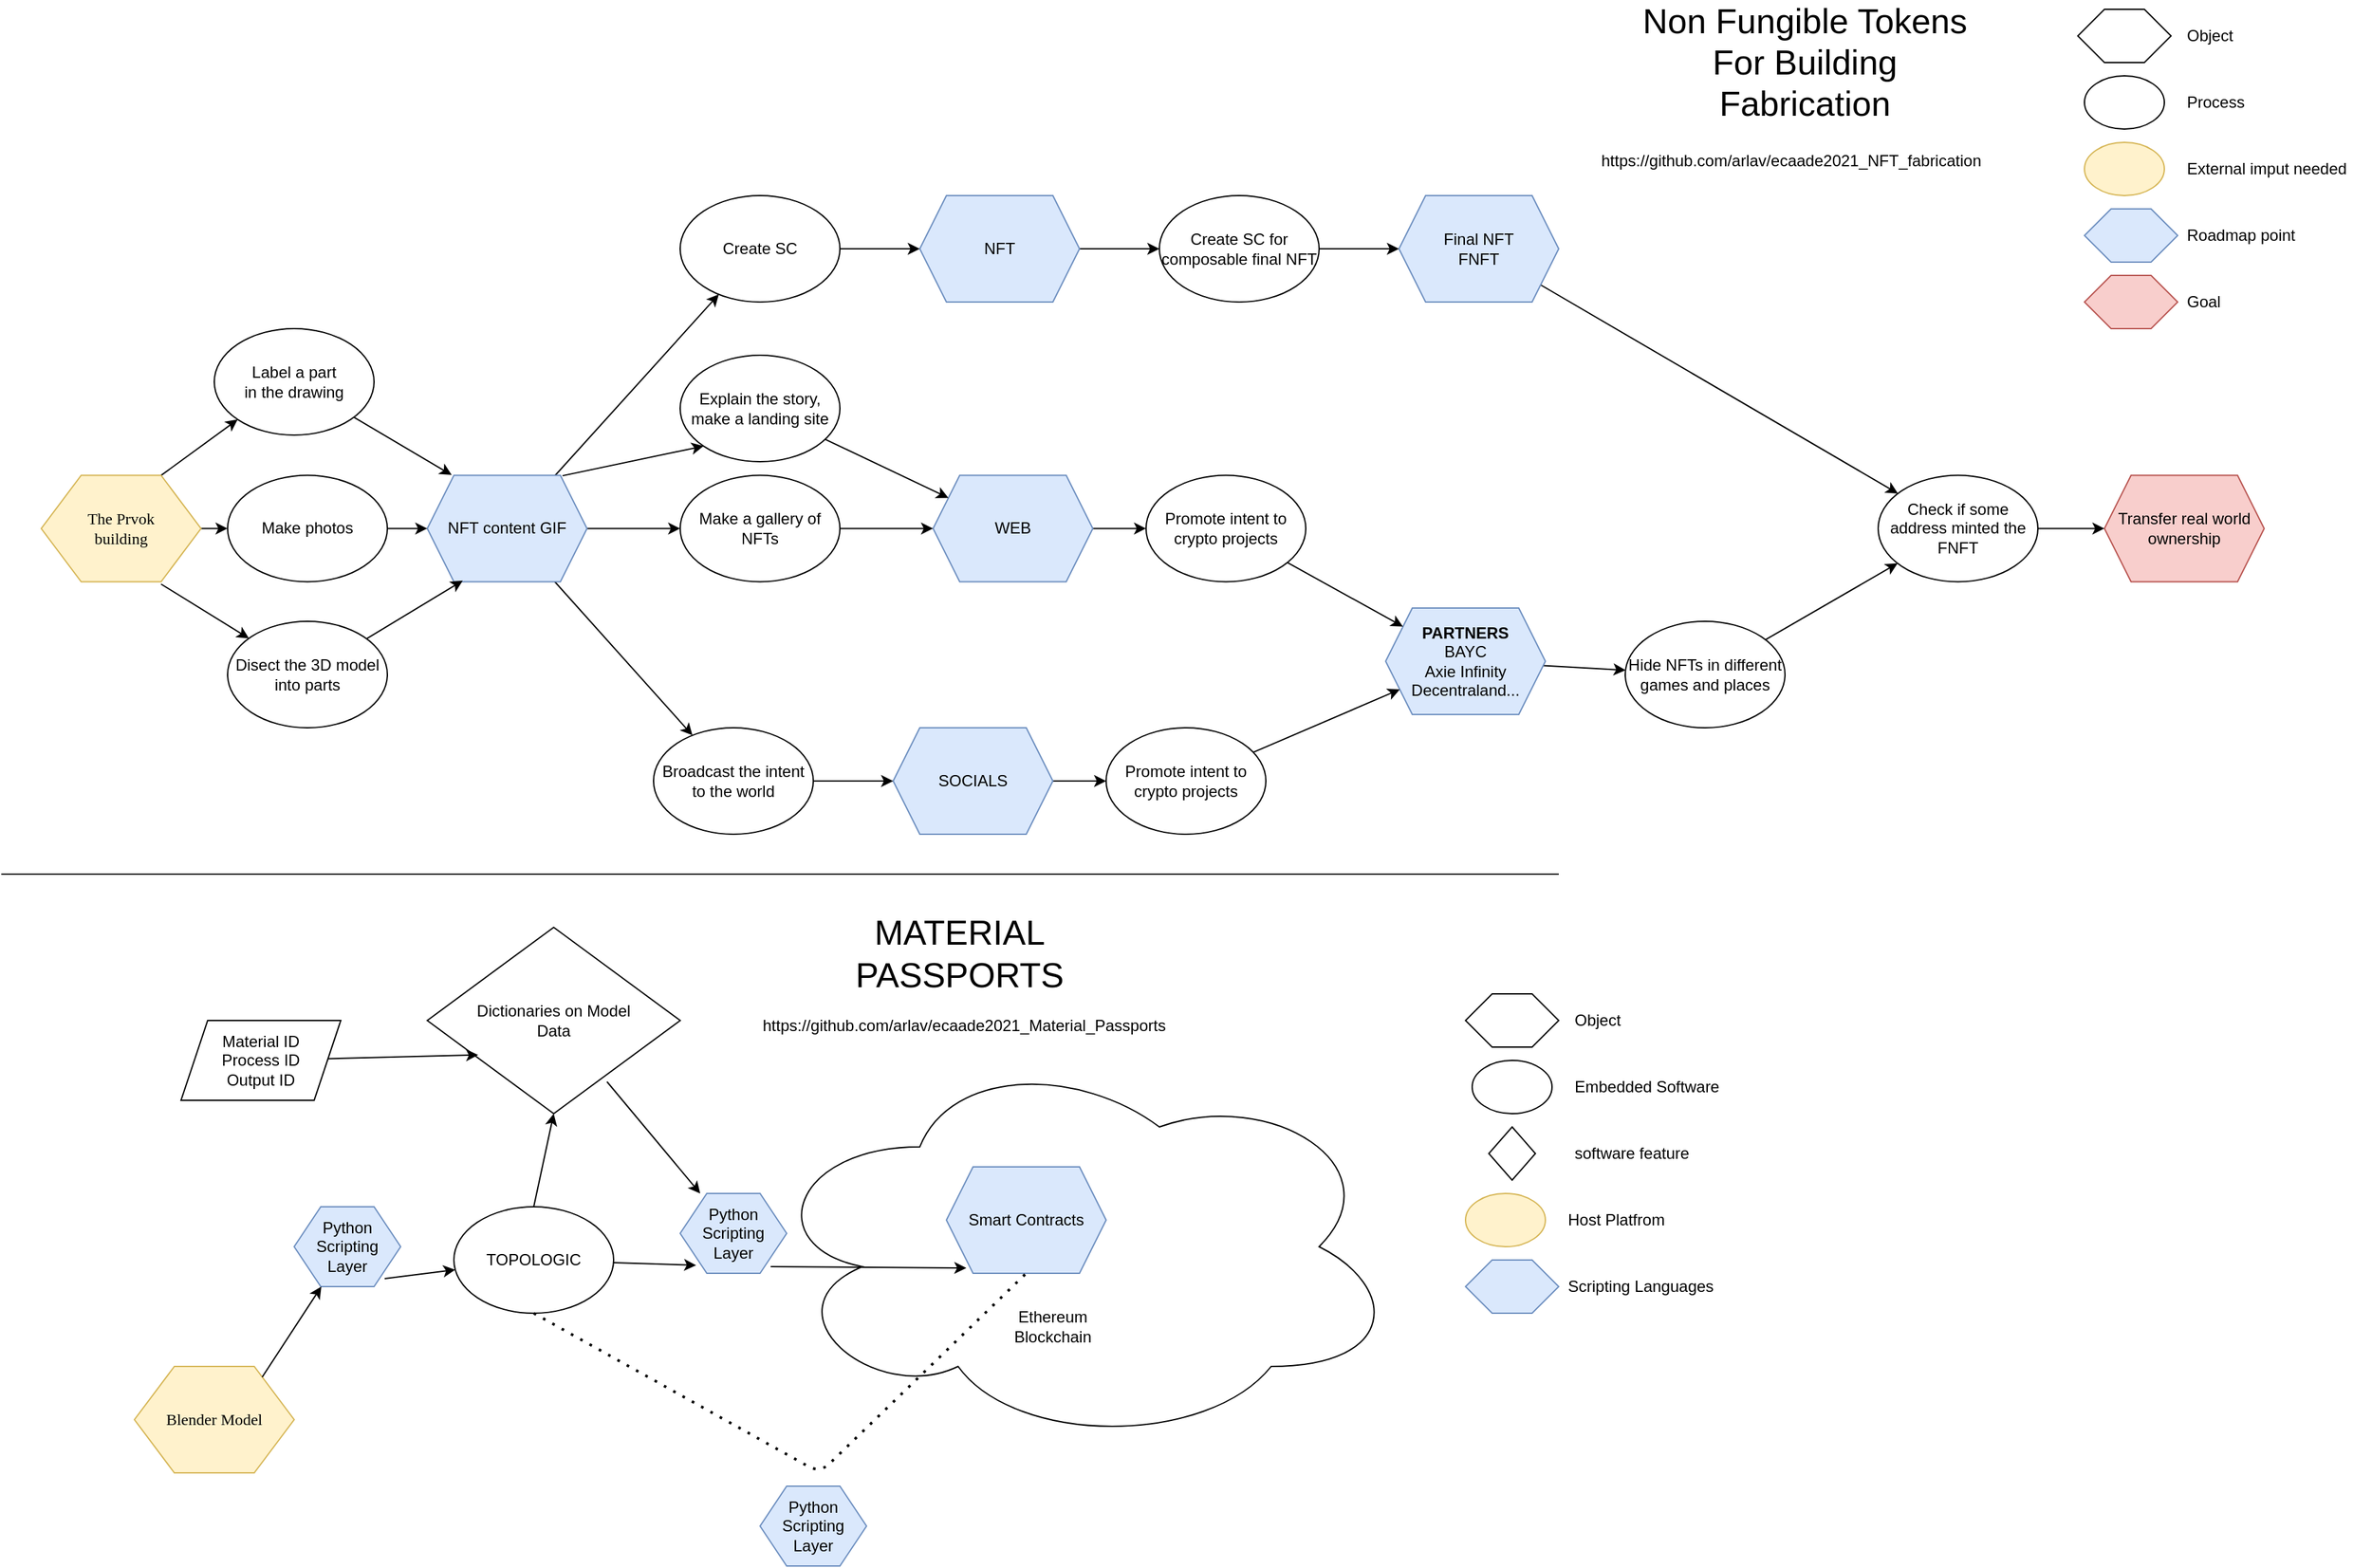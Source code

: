 <mxfile version="15.1.4" type="device"><diagram name="Page-1" id="8ce9d11a-91a2-4d17-14d8-a56ed91bf033"><mxGraphModel dx="1044" dy="1142" grid="1" gridSize="10" guides="1" tooltips="1" connect="1" arrows="1" fold="1" page="1" pageScale="1" pageWidth="1100" pageHeight="850" background="none" math="0" shadow="0"><root><mxCell id="0"/><mxCell id="1" parent="0"/><mxCell id="B72_NBoUMo4pylPMXO7V-5" value="" style="ellipse;shape=cloud;whiteSpace=wrap;html=1;" parent="1" vertex="1"><mxGeometry x="1810" y="950" width="480" height="300" as="geometry"/></mxCell><mxCell id="F9COGV8kwRJvkQSblyF7-29" style="rounded=1;orthogonalLoop=1;jettySize=auto;html=1;entryX=0;entryY=1;entryDx=0;entryDy=0;exitX=0.75;exitY=0.001;exitDx=0;exitDy=0;exitPerimeter=0;" parent="1" source="F9COGV8kwRJvkQSblyF7-3" target="F9COGV8kwRJvkQSblyF7-28" edge="1"><mxGeometry relative="1" as="geometry"/></mxCell><mxCell id="F9COGV8kwRJvkQSblyF7-32" style="edgeStyle=none;rounded=1;orthogonalLoop=1;jettySize=auto;html=1;" parent="1" source="F9COGV8kwRJvkQSblyF7-3" target="F9COGV8kwRJvkQSblyF7-31" edge="1"><mxGeometry relative="1" as="geometry"/></mxCell><mxCell id="F9COGV8kwRJvkQSblyF7-35" style="edgeStyle=none;rounded=1;orthogonalLoop=1;jettySize=auto;html=1;exitX=0.75;exitY=1.022;exitDx=0;exitDy=0;exitPerimeter=0;" parent="1" source="F9COGV8kwRJvkQSblyF7-3" target="F9COGV8kwRJvkQSblyF7-34" edge="1"><mxGeometry relative="1" as="geometry"/></mxCell><mxCell id="F9COGV8kwRJvkQSblyF7-3" value="The Prvok &lt;br&gt;building" style="shape=hexagon;perimeter=hexagonPerimeter;whiteSpace=wrap;html=1;rounded=0;shadow=0;labelBackgroundColor=none;strokeWidth=1;fontFamily=Verdana;fontSize=12;align=center;fillColor=#fff2cc;strokeColor=#d6b656;" parent="1" vertex="1"><mxGeometry x="1270" y="520.24" width="120" height="80" as="geometry"/></mxCell><mxCell id="RjXYJ9RcbRK1f0YXPRQR-3" style="rounded=0;orthogonalLoop=1;jettySize=auto;html=1;entryX=0;entryY=1;entryDx=0;entryDy=0;exitX=0.847;exitY=0.004;exitDx=0;exitDy=0;exitPerimeter=0;" parent="1" source="F9COGV8kwRJvkQSblyF7-11" target="RjXYJ9RcbRK1f0YXPRQR-1" edge="1"><mxGeometry relative="1" as="geometry"/></mxCell><mxCell id="RjXYJ9RcbRK1f0YXPRQR-11" style="edgeStyle=none;rounded=0;orthogonalLoop=1;jettySize=auto;html=1;" parent="1" source="F9COGV8kwRJvkQSblyF7-11" target="RjXYJ9RcbRK1f0YXPRQR-10" edge="1"><mxGeometry relative="1" as="geometry"/></mxCell><mxCell id="RjXYJ9RcbRK1f0YXPRQR-14" style="edgeStyle=none;rounded=0;orthogonalLoop=1;jettySize=auto;html=1;" parent="1" source="F9COGV8kwRJvkQSblyF7-11" target="RjXYJ9RcbRK1f0YXPRQR-13" edge="1"><mxGeometry relative="1" as="geometry"/></mxCell><mxCell id="RjXYJ9RcbRK1f0YXPRQR-31" style="edgeStyle=none;rounded=0;orthogonalLoop=1;jettySize=auto;html=1;" parent="1" source="F9COGV8kwRJvkQSblyF7-11" target="RjXYJ9RcbRK1f0YXPRQR-30" edge="1"><mxGeometry relative="1" as="geometry"/></mxCell><mxCell id="F9COGV8kwRJvkQSblyF7-11" value="NFT content GIF" style="shape=hexagon;perimeter=hexagonPerimeter2;whiteSpace=wrap;html=1;fixedSize=1;fillColor=#dae8fc;strokeColor=#6c8ebf;" parent="1" vertex="1"><mxGeometry x="1560" y="520.24" width="120" height="80" as="geometry"/></mxCell><mxCell id="RjXYJ9RcbRK1f0YXPRQR-36" style="edgeStyle=none;rounded=0;orthogonalLoop=1;jettySize=auto;html=1;" parent="1" source="F9COGV8kwRJvkQSblyF7-12" target="RjXYJ9RcbRK1f0YXPRQR-35" edge="1"><mxGeometry relative="1" as="geometry"/></mxCell><mxCell id="F9COGV8kwRJvkQSblyF7-12" value="WEB" style="shape=hexagon;perimeter=hexagonPerimeter2;whiteSpace=wrap;html=1;fixedSize=1;fillColor=#dae8fc;strokeColor=#6c8ebf;" parent="1" vertex="1"><mxGeometry x="1940" y="520.24" width="120" height="80" as="geometry"/></mxCell><mxCell id="RjXYJ9RcbRK1f0YXPRQR-39" style="edgeStyle=none;rounded=0;orthogonalLoop=1;jettySize=auto;html=1;" parent="1" source="F9COGV8kwRJvkQSblyF7-13" target="RjXYJ9RcbRK1f0YXPRQR-38" edge="1"><mxGeometry relative="1" as="geometry"/></mxCell><mxCell id="F9COGV8kwRJvkQSblyF7-13" value="SOCIALS" style="shape=hexagon;perimeter=hexagonPerimeter2;whiteSpace=wrap;html=1;fixedSize=1;fillColor=#dae8fc;strokeColor=#6c8ebf;" parent="1" vertex="1"><mxGeometry x="1910" y="710" width="120" height="80" as="geometry"/></mxCell><mxCell id="RjXYJ9RcbRK1f0YXPRQR-21" style="edgeStyle=none;rounded=0;orthogonalLoop=1;jettySize=auto;html=1;" parent="1" source="F9COGV8kwRJvkQSblyF7-16" target="RjXYJ9RcbRK1f0YXPRQR-20" edge="1"><mxGeometry relative="1" as="geometry"/></mxCell><mxCell id="F9COGV8kwRJvkQSblyF7-16" value="NFT" style="shape=hexagon;perimeter=hexagonPerimeter2;whiteSpace=wrap;html=1;fixedSize=1;fillColor=#dae8fc;strokeColor=#6c8ebf;" parent="1" vertex="1"><mxGeometry x="1930" y="310" width="120" height="80" as="geometry"/></mxCell><mxCell id="RjXYJ9RcbRK1f0YXPRQR-44" style="edgeStyle=none;rounded=0;orthogonalLoop=1;jettySize=auto;html=1;" parent="1" source="F9COGV8kwRJvkQSblyF7-18" target="RjXYJ9RcbRK1f0YXPRQR-25" edge="1"><mxGeometry relative="1" as="geometry"/></mxCell><mxCell id="F9COGV8kwRJvkQSblyF7-18" value="Final NFT&lt;br&gt;FNFT" style="shape=hexagon;perimeter=hexagonPerimeter2;whiteSpace=wrap;html=1;fixedSize=1;fillColor=#dae8fc;strokeColor=#6c8ebf;" parent="1" vertex="1"><mxGeometry x="2290" y="310" width="120" height="80" as="geometry"/></mxCell><mxCell id="RjXYJ9RcbRK1f0YXPRQR-42" style="edgeStyle=none;rounded=0;orthogonalLoop=1;jettySize=auto;html=1;" parent="1" source="F9COGV8kwRJvkQSblyF7-22" target="RjXYJ9RcbRK1f0YXPRQR-41" edge="1"><mxGeometry relative="1" as="geometry"/></mxCell><mxCell id="F9COGV8kwRJvkQSblyF7-22" value="&lt;b&gt;PARTNERS&lt;/b&gt;&lt;br&gt;BAYC&lt;br&gt;Axie Infinity&lt;br&gt;Decentraland..." style="shape=hexagon;perimeter=hexagonPerimeter2;whiteSpace=wrap;html=1;fixedSize=1;fillColor=#dae8fc;strokeColor=#6c8ebf;" parent="1" vertex="1"><mxGeometry x="2280" y="620" width="120" height="80" as="geometry"/></mxCell><mxCell id="F9COGV8kwRJvkQSblyF7-26" value="Transfer real world ownership" style="shape=hexagon;perimeter=hexagonPerimeter2;whiteSpace=wrap;html=1;fixedSize=1;fillColor=#f8cecc;strokeColor=#b85450;" parent="1" vertex="1"><mxGeometry x="2820" y="520.24" width="120" height="80" as="geometry"/></mxCell><mxCell id="F9COGV8kwRJvkQSblyF7-30" style="edgeStyle=none;rounded=1;orthogonalLoop=1;jettySize=auto;html=1;entryX=0.153;entryY=-0.003;entryDx=0;entryDy=0;entryPerimeter=0;" parent="1" source="F9COGV8kwRJvkQSblyF7-28" target="F9COGV8kwRJvkQSblyF7-11" edge="1"><mxGeometry relative="1" as="geometry"/></mxCell><mxCell id="F9COGV8kwRJvkQSblyF7-28" value="Label a part&lt;br&gt;in the drawing" style="ellipse;whiteSpace=wrap;html=1;" parent="1" vertex="1"><mxGeometry x="1400" y="410" width="120" height="80" as="geometry"/></mxCell><mxCell id="F9COGV8kwRJvkQSblyF7-33" style="edgeStyle=none;rounded=1;orthogonalLoop=1;jettySize=auto;html=1;" parent="1" source="F9COGV8kwRJvkQSblyF7-31" target="F9COGV8kwRJvkQSblyF7-11" edge="1"><mxGeometry relative="1" as="geometry"/></mxCell><mxCell id="F9COGV8kwRJvkQSblyF7-31" value="Make photos" style="ellipse;whiteSpace=wrap;html=1;" parent="1" vertex="1"><mxGeometry x="1410" y="520.24" width="120" height="80" as="geometry"/></mxCell><mxCell id="F9COGV8kwRJvkQSblyF7-36" style="edgeStyle=none;rounded=1;orthogonalLoop=1;jettySize=auto;html=1;entryX=0.222;entryY=0.989;entryDx=0;entryDy=0;entryPerimeter=0;" parent="1" source="F9COGV8kwRJvkQSblyF7-34" target="F9COGV8kwRJvkQSblyF7-11" edge="1"><mxGeometry relative="1" as="geometry"/></mxCell><mxCell id="F9COGV8kwRJvkQSblyF7-34" value="Disect the 3D model&lt;br&gt;into parts" style="ellipse;whiteSpace=wrap;html=1;" parent="1" vertex="1"><mxGeometry x="1410" y="630" width="120" height="80" as="geometry"/></mxCell><mxCell id="RjXYJ9RcbRK1f0YXPRQR-4" style="edgeStyle=none;rounded=0;orthogonalLoop=1;jettySize=auto;html=1;" parent="1" source="RjXYJ9RcbRK1f0YXPRQR-1" target="F9COGV8kwRJvkQSblyF7-12" edge="1"><mxGeometry relative="1" as="geometry"/></mxCell><mxCell id="RjXYJ9RcbRK1f0YXPRQR-1" value="Explain the story,&lt;br&gt;make a landing site" style="ellipse;whiteSpace=wrap;html=1;" parent="1" vertex="1"><mxGeometry x="1750" y="430" width="120" height="80" as="geometry"/></mxCell><mxCell id="RjXYJ9RcbRK1f0YXPRQR-12" style="edgeStyle=none;rounded=0;orthogonalLoop=1;jettySize=auto;html=1;" parent="1" source="RjXYJ9RcbRK1f0YXPRQR-10" target="F9COGV8kwRJvkQSblyF7-12" edge="1"><mxGeometry relative="1" as="geometry"/></mxCell><mxCell id="RjXYJ9RcbRK1f0YXPRQR-10" value="Make a gallery of NFTs" style="ellipse;whiteSpace=wrap;html=1;" parent="1" vertex="1"><mxGeometry x="1750" y="520.24" width="120" height="80" as="geometry"/></mxCell><mxCell id="RjXYJ9RcbRK1f0YXPRQR-15" style="edgeStyle=none;rounded=0;orthogonalLoop=1;jettySize=auto;html=1;" parent="1" source="RjXYJ9RcbRK1f0YXPRQR-13" target="F9COGV8kwRJvkQSblyF7-16" edge="1"><mxGeometry relative="1" as="geometry"/></mxCell><mxCell id="RjXYJ9RcbRK1f0YXPRQR-13" value="Create SC" style="ellipse;whiteSpace=wrap;html=1;direction=west;" parent="1" vertex="1"><mxGeometry x="1750" y="310" width="120" height="80" as="geometry"/></mxCell><mxCell id="RjXYJ9RcbRK1f0YXPRQR-22" style="edgeStyle=none;rounded=0;orthogonalLoop=1;jettySize=auto;html=1;" parent="1" source="RjXYJ9RcbRK1f0YXPRQR-20" target="F9COGV8kwRJvkQSblyF7-18" edge="1"><mxGeometry relative="1" as="geometry"/></mxCell><mxCell id="RjXYJ9RcbRK1f0YXPRQR-20" value="Create SC for composable final NFT" style="ellipse;whiteSpace=wrap;html=1;" parent="1" vertex="1"><mxGeometry x="2110" y="310" width="120" height="80" as="geometry"/></mxCell><mxCell id="RjXYJ9RcbRK1f0YXPRQR-27" style="edgeStyle=none;rounded=0;orthogonalLoop=1;jettySize=auto;html=1;" parent="1" source="RjXYJ9RcbRK1f0YXPRQR-25" target="F9COGV8kwRJvkQSblyF7-26" edge="1"><mxGeometry relative="1" as="geometry"/></mxCell><mxCell id="RjXYJ9RcbRK1f0YXPRQR-25" value="Check if some address minted the FNFT" style="ellipse;whiteSpace=wrap;html=1;" parent="1" vertex="1"><mxGeometry x="2650" y="520.24" width="120" height="80" as="geometry"/></mxCell><mxCell id="RjXYJ9RcbRK1f0YXPRQR-32" style="edgeStyle=none;rounded=0;orthogonalLoop=1;jettySize=auto;html=1;" parent="1" source="RjXYJ9RcbRK1f0YXPRQR-30" target="F9COGV8kwRJvkQSblyF7-13" edge="1"><mxGeometry relative="1" as="geometry"/></mxCell><mxCell id="RjXYJ9RcbRK1f0YXPRQR-30" value="Broadcast the intent to the world" style="ellipse;whiteSpace=wrap;html=1;" parent="1" vertex="1"><mxGeometry x="1730" y="710" width="120" height="80" as="geometry"/></mxCell><mxCell id="RjXYJ9RcbRK1f0YXPRQR-37" style="edgeStyle=none;rounded=0;orthogonalLoop=1;jettySize=auto;html=1;" parent="1" source="RjXYJ9RcbRK1f0YXPRQR-35" target="F9COGV8kwRJvkQSblyF7-22" edge="1"><mxGeometry relative="1" as="geometry"/></mxCell><mxCell id="RjXYJ9RcbRK1f0YXPRQR-35" value="Promote intent to crypto projects" style="ellipse;whiteSpace=wrap;html=1;" parent="1" vertex="1"><mxGeometry x="2100" y="520.24" width="120" height="80" as="geometry"/></mxCell><mxCell id="RjXYJ9RcbRK1f0YXPRQR-40" style="edgeStyle=none;rounded=0;orthogonalLoop=1;jettySize=auto;html=1;" parent="1" source="RjXYJ9RcbRK1f0YXPRQR-38" target="F9COGV8kwRJvkQSblyF7-22" edge="1"><mxGeometry relative="1" as="geometry"/></mxCell><mxCell id="RjXYJ9RcbRK1f0YXPRQR-38" value="Promote intent to crypto projects" style="ellipse;whiteSpace=wrap;html=1;" parent="1" vertex="1"><mxGeometry x="2070" y="710" width="120" height="80" as="geometry"/></mxCell><mxCell id="RjXYJ9RcbRK1f0YXPRQR-43" style="edgeStyle=none;rounded=0;orthogonalLoop=1;jettySize=auto;html=1;" parent="1" source="RjXYJ9RcbRK1f0YXPRQR-41" target="RjXYJ9RcbRK1f0YXPRQR-25" edge="1"><mxGeometry relative="1" as="geometry"/></mxCell><mxCell id="RjXYJ9RcbRK1f0YXPRQR-41" value="Hide NFTs in different games and places" style="ellipse;whiteSpace=wrap;html=1;" parent="1" vertex="1"><mxGeometry x="2460" y="630" width="120" height="80" as="geometry"/></mxCell><mxCell id="RjXYJ9RcbRK1f0YXPRQR-55" value="" style="group" parent="1" vertex="1" connectable="0"><mxGeometry x="2800" y="170" width="220" height="240" as="geometry"/></mxCell><mxCell id="RjXYJ9RcbRK1f0YXPRQR-45" value="" style="shape=hexagon;perimeter=hexagonPerimeter2;whiteSpace=wrap;html=1;fixedSize=1;" parent="RjXYJ9RcbRK1f0YXPRQR-55" vertex="1"><mxGeometry width="70" height="40" as="geometry"/></mxCell><mxCell id="RjXYJ9RcbRK1f0YXPRQR-46" value="" style="ellipse;whiteSpace=wrap;html=1;" parent="RjXYJ9RcbRK1f0YXPRQR-55" vertex="1"><mxGeometry x="5" y="50" width="60" height="40" as="geometry"/></mxCell><mxCell id="RjXYJ9RcbRK1f0YXPRQR-47" value="Object" style="text;html=1;align=left;verticalAlign=middle;resizable=0;points=[];autosize=1;strokeColor=none;fillColor=none;" parent="RjXYJ9RcbRK1f0YXPRQR-55" vertex="1"><mxGeometry x="80" y="10" width="50" height="20" as="geometry"/></mxCell><mxCell id="RjXYJ9RcbRK1f0YXPRQR-48" value="Process" style="text;html=1;align=left;verticalAlign=middle;resizable=0;points=[];autosize=1;strokeColor=none;fillColor=none;" parent="RjXYJ9RcbRK1f0YXPRQR-55" vertex="1"><mxGeometry x="80" y="60" width="60" height="20" as="geometry"/></mxCell><mxCell id="RjXYJ9RcbRK1f0YXPRQR-49" value="" style="ellipse;whiteSpace=wrap;html=1;fillColor=#fff2cc;strokeColor=#d6b656;" parent="RjXYJ9RcbRK1f0YXPRQR-55" vertex="1"><mxGeometry x="5" y="100" width="60" height="40" as="geometry"/></mxCell><mxCell id="RjXYJ9RcbRK1f0YXPRQR-50" value="External imput needed" style="text;html=1;align=left;verticalAlign=middle;resizable=0;points=[];autosize=1;strokeColor=none;fillColor=none;" parent="RjXYJ9RcbRK1f0YXPRQR-55" vertex="1"><mxGeometry x="80" y="110" width="140" height="20" as="geometry"/></mxCell><mxCell id="RjXYJ9RcbRK1f0YXPRQR-51" value="" style="shape=hexagon;perimeter=hexagonPerimeter2;whiteSpace=wrap;html=1;fixedSize=1;fillColor=#dae8fc;strokeColor=#6c8ebf;" parent="RjXYJ9RcbRK1f0YXPRQR-55" vertex="1"><mxGeometry x="5" y="150" width="70" height="40" as="geometry"/></mxCell><mxCell id="RjXYJ9RcbRK1f0YXPRQR-52" value="Roadmap point" style="text;html=1;align=left;verticalAlign=middle;resizable=0;points=[];autosize=1;" parent="RjXYJ9RcbRK1f0YXPRQR-55" vertex="1"><mxGeometry x="80" y="160" width="100" height="20" as="geometry"/></mxCell><mxCell id="RjXYJ9RcbRK1f0YXPRQR-53" value="" style="shape=hexagon;perimeter=hexagonPerimeter2;whiteSpace=wrap;html=1;fixedSize=1;fillColor=#f8cecc;strokeColor=#b85450;" parent="RjXYJ9RcbRK1f0YXPRQR-55" vertex="1"><mxGeometry x="5" y="200" width="70" height="40" as="geometry"/></mxCell><mxCell id="RjXYJ9RcbRK1f0YXPRQR-54" value="Goal" style="text;html=1;align=left;verticalAlign=middle;resizable=0;points=[];autosize=1;" parent="RjXYJ9RcbRK1f0YXPRQR-55" vertex="1"><mxGeometry x="80" y="210" width="40" height="20" as="geometry"/></mxCell><mxCell id="B72_NBoUMo4pylPMXO7V-1" value="Blender Model" style="shape=hexagon;perimeter=hexagonPerimeter;whiteSpace=wrap;html=1;rounded=0;shadow=0;labelBackgroundColor=none;strokeWidth=1;fontFamily=Verdana;fontSize=12;align=center;fillColor=#fff2cc;strokeColor=#d6b656;" parent="1" vertex="1"><mxGeometry x="1340" y="1190" width="120" height="80" as="geometry"/></mxCell><mxCell id="B72_NBoUMo4pylPMXO7V-2" value="Smart Contracts" style="shape=hexagon;perimeter=hexagonPerimeter2;whiteSpace=wrap;html=1;fixedSize=1;fillColor=#dae8fc;strokeColor=#6c8ebf;" parent="1" vertex="1"><mxGeometry x="1950" y="1040" width="120" height="80" as="geometry"/></mxCell><mxCell id="B72_NBoUMo4pylPMXO7V-3" value="TOPOLOGIC" style="ellipse;whiteSpace=wrap;html=1;" parent="1" vertex="1"><mxGeometry x="1580" y="1070" width="120" height="80" as="geometry"/></mxCell><mxCell id="B72_NBoUMo4pylPMXO7V-6" value="Ethereum Blockchain" style="text;html=1;strokeColor=none;fillColor=none;align=center;verticalAlign=middle;whiteSpace=wrap;rounded=0;" parent="1" vertex="1"><mxGeometry x="2010" y="1150" width="40" height="20" as="geometry"/></mxCell><mxCell id="B72_NBoUMo4pylPMXO7V-7" value="Python&lt;br&gt;Scripting Layer" style="shape=hexagon;perimeter=hexagonPerimeter2;whiteSpace=wrap;html=1;fixedSize=1;fillColor=#dae8fc;strokeColor=#6c8ebf;" parent="1" vertex="1"><mxGeometry x="1460" y="1070" width="80" height="60" as="geometry"/></mxCell><mxCell id="B72_NBoUMo4pylPMXO7V-8" value="Python&lt;br&gt;Scripting Layer" style="shape=hexagon;perimeter=hexagonPerimeter2;whiteSpace=wrap;html=1;fixedSize=1;fillColor=#dae8fc;strokeColor=#6c8ebf;" parent="1" vertex="1"><mxGeometry x="1750" y="1060" width="80" height="60" as="geometry"/></mxCell><mxCell id="B72_NBoUMo4pylPMXO7V-9" value="" style="endArrow=classic;html=1;exitX=0.8;exitY=0.1;exitDx=0;exitDy=0;exitPerimeter=0;" parent="1" source="B72_NBoUMo4pylPMXO7V-1" target="B72_NBoUMo4pylPMXO7V-7" edge="1"><mxGeometry width="50" height="50" relative="1" as="geometry"><mxPoint x="1740" y="1200" as="sourcePoint"/><mxPoint x="1790" y="1150" as="targetPoint"/></mxGeometry></mxCell><mxCell id="B72_NBoUMo4pylPMXO7V-11" value="" style="endArrow=classic;html=1;entryX=0.15;entryY=0.9;entryDx=0;entryDy=0;entryPerimeter=0;" parent="1" source="B72_NBoUMo4pylPMXO7V-3" target="B72_NBoUMo4pylPMXO7V-8" edge="1"><mxGeometry width="50" height="50" relative="1" as="geometry"><mxPoint x="1740" y="1200" as="sourcePoint"/><mxPoint x="1790" y="1150" as="targetPoint"/></mxGeometry></mxCell><mxCell id="B72_NBoUMo4pylPMXO7V-12" value="" style="endArrow=classic;html=1;entryX=0.125;entryY=0.95;entryDx=0;entryDy=0;entryPerimeter=0;exitX=0.85;exitY=0.917;exitDx=0;exitDy=0;exitPerimeter=0;" parent="1" source="B72_NBoUMo4pylPMXO7V-8" target="B72_NBoUMo4pylPMXO7V-2" edge="1"><mxGeometry width="50" height="50" relative="1" as="geometry"><mxPoint x="1850" y="1300" as="sourcePoint"/><mxPoint x="1790" y="1150" as="targetPoint"/></mxGeometry></mxCell><mxCell id="B72_NBoUMo4pylPMXO7V-13" value="" style="endArrow=classic;html=1;exitX=0.85;exitY=0.9;exitDx=0;exitDy=0;exitPerimeter=0;" parent="1" source="B72_NBoUMo4pylPMXO7V-7" target="B72_NBoUMo4pylPMXO7V-3" edge="1"><mxGeometry width="50" height="50" relative="1" as="geometry"><mxPoint x="1720" y="1190" as="sourcePoint"/><mxPoint x="1790" y="1150" as="targetPoint"/></mxGeometry></mxCell><mxCell id="B72_NBoUMo4pylPMXO7V-14" value="Material ID&lt;br&gt;Process ID&lt;br&gt;Output ID" style="shape=parallelogram;perimeter=parallelogramPerimeter;whiteSpace=wrap;html=1;fixedSize=1;" parent="1" vertex="1"><mxGeometry x="1375" y="930" width="120" height="60" as="geometry"/></mxCell><mxCell id="B72_NBoUMo4pylPMXO7V-15" value="Dictionaries on Model&lt;br&gt;Data" style="rhombus;whiteSpace=wrap;html=1;" parent="1" vertex="1"><mxGeometry x="1560" y="860" width="190" height="140" as="geometry"/></mxCell><mxCell id="B72_NBoUMo4pylPMXO7V-16" value="" style="endArrow=classic;html=1;entryX=0.201;entryY=0.685;entryDx=0;entryDy=0;entryPerimeter=0;" parent="1" source="B72_NBoUMo4pylPMXO7V-14" target="B72_NBoUMo4pylPMXO7V-15" edge="1"><mxGeometry width="50" height="50" relative="1" as="geometry"><mxPoint x="1775" y="1090" as="sourcePoint"/><mxPoint x="1515" y="1110" as="targetPoint"/></mxGeometry></mxCell><mxCell id="B72_NBoUMo4pylPMXO7V-19" value="" style="endArrow=classic;html=1;exitX=0.5;exitY=0;exitDx=0;exitDy=0;entryX=0.5;entryY=1;entryDx=0;entryDy=0;" parent="1" source="B72_NBoUMo4pylPMXO7V-3" target="B72_NBoUMo4pylPMXO7V-15" edge="1"><mxGeometry width="50" height="50" relative="1" as="geometry"><mxPoint x="1775" y="1090" as="sourcePoint"/><mxPoint x="1825" y="1040" as="targetPoint"/></mxGeometry></mxCell><mxCell id="B72_NBoUMo4pylPMXO7V-20" value="" style="endArrow=classic;html=1;entryX=0.188;entryY=0;entryDx=0;entryDy=0;entryPerimeter=0;" parent="1" target="B72_NBoUMo4pylPMXO7V-8" edge="1"><mxGeometry width="50" height="50" relative="1" as="geometry"><mxPoint x="1695" y="976" as="sourcePoint"/><mxPoint x="1825" y="1040" as="targetPoint"/></mxGeometry></mxCell><mxCell id="B72_NBoUMo4pylPMXO7V-24" value="" style="endArrow=none;dashed=1;html=1;dashPattern=1 3;strokeWidth=2;entryX=0.5;entryY=1;entryDx=0;entryDy=0;exitX=0.5;exitY=1;exitDx=0;exitDy=0;" parent="1" source="B72_NBoUMo4pylPMXO7V-3" target="B72_NBoUMo4pylPMXO7V-2" edge="1"><mxGeometry width="50" height="50" relative="1" as="geometry"><mxPoint x="1655" y="1250" as="sourcePoint"/><mxPoint x="1935" y="1100" as="targetPoint"/><Array as="points"><mxPoint x="1855" y="1270"/></Array></mxGeometry></mxCell><mxCell id="B72_NBoUMo4pylPMXO7V-25" value="Python&lt;br&gt;Scripting Layer" style="shape=hexagon;perimeter=hexagonPerimeter2;whiteSpace=wrap;html=1;fixedSize=1;fillColor=#dae8fc;strokeColor=#6c8ebf;" parent="1" vertex="1"><mxGeometry x="1810" y="1280" width="80" height="60" as="geometry"/></mxCell><mxCell id="B72_NBoUMo4pylPMXO7V-26" value="" style="endArrow=none;html=1;" parent="1" edge="1"><mxGeometry width="50" height="50" relative="1" as="geometry"><mxPoint x="1240" y="820" as="sourcePoint"/><mxPoint x="2410" y="820" as="targetPoint"/></mxGeometry></mxCell><mxCell id="B72_NBoUMo4pylPMXO7V-28" value="&lt;font style=&quot;font-size: 26px&quot;&gt;Non Fungible Tokens&lt;br&gt;For Building Fabrication&lt;br&gt;&lt;/font&gt;" style="text;html=1;strokeColor=none;fillColor=none;align=center;verticalAlign=middle;whiteSpace=wrap;rounded=0;" parent="1" vertex="1"><mxGeometry x="2470" y="200" width="250" height="20" as="geometry"/></mxCell><UserObject label="https://github.com/arlav/ecaade2021_NFT_fabrication" link="https://github.com/arlav/ecaade2021_NFT_fabrication" id="B72_NBoUMo4pylPMXO7V-30"><mxCell style="text;whiteSpace=wrap;html=1;" parent="1" vertex="1"><mxGeometry x="2440" y="270" width="310" height="30" as="geometry"/></mxCell></UserObject><mxCell id="B72_NBoUMo4pylPMXO7V-50" value="" style="group" parent="1" vertex="1" connectable="0"><mxGeometry x="2340" y="910" width="220" height="240" as="geometry"/></mxCell><mxCell id="B72_NBoUMo4pylPMXO7V-31" value="" style="group" parent="B72_NBoUMo4pylPMXO7V-50" vertex="1" connectable="0"><mxGeometry width="220" height="240" as="geometry"/></mxCell><mxCell id="B72_NBoUMo4pylPMXO7V-32" value="" style="shape=hexagon;perimeter=hexagonPerimeter2;whiteSpace=wrap;html=1;fixedSize=1;" parent="B72_NBoUMo4pylPMXO7V-31" vertex="1"><mxGeometry width="70" height="40" as="geometry"/></mxCell><mxCell id="B72_NBoUMo4pylPMXO7V-33" value="" style="ellipse;whiteSpace=wrap;html=1;" parent="B72_NBoUMo4pylPMXO7V-31" vertex="1"><mxGeometry x="5" y="50" width="60" height="40" as="geometry"/></mxCell><mxCell id="B72_NBoUMo4pylPMXO7V-34" value="Object" style="text;html=1;align=left;verticalAlign=middle;resizable=0;points=[];autosize=1;strokeColor=none;fillColor=none;" parent="B72_NBoUMo4pylPMXO7V-31" vertex="1"><mxGeometry x="80" y="10" width="50" height="20" as="geometry"/></mxCell><mxCell id="B72_NBoUMo4pylPMXO7V-35" value="Embedded Software" style="text;html=1;align=left;verticalAlign=middle;resizable=0;points=[];autosize=1;strokeColor=none;fillColor=none;" parent="B72_NBoUMo4pylPMXO7V-31" vertex="1"><mxGeometry x="80" y="60" width="120" height="20" as="geometry"/></mxCell><mxCell id="B72_NBoUMo4pylPMXO7V-42" value="" style="rhombus;whiteSpace=wrap;html=1;" parent="B72_NBoUMo4pylPMXO7V-31" vertex="1"><mxGeometry x="17.5" y="100" width="35" height="40" as="geometry"/></mxCell><mxCell id="B72_NBoUMo4pylPMXO7V-49" value="software feature" style="text;html=1;align=left;verticalAlign=middle;resizable=0;points=[];autosize=1;strokeColor=none;fillColor=none;" parent="B72_NBoUMo4pylPMXO7V-31" vertex="1"><mxGeometry x="80" y="110" width="100" height="20" as="geometry"/></mxCell><mxCell id="B72_NBoUMo4pylPMXO7V-36" value="" style="ellipse;whiteSpace=wrap;html=1;fillColor=#fff2cc;strokeColor=#d6b656;" parent="B72_NBoUMo4pylPMXO7V-50" vertex="1"><mxGeometry y="150" width="60" height="40" as="geometry"/></mxCell><mxCell id="B72_NBoUMo4pylPMXO7V-37" value="Host Platfrom" style="text;html=1;align=left;verticalAlign=middle;resizable=0;points=[];autosize=1;strokeColor=none;fillColor=none;" parent="B72_NBoUMo4pylPMXO7V-50" vertex="1"><mxGeometry x="75" y="160" width="90" height="20" as="geometry"/></mxCell><mxCell id="B72_NBoUMo4pylPMXO7V-38" value="" style="shape=hexagon;perimeter=hexagonPerimeter2;whiteSpace=wrap;html=1;fixedSize=1;fillColor=#dae8fc;strokeColor=#6c8ebf;" parent="B72_NBoUMo4pylPMXO7V-50" vertex="1"><mxGeometry y="200" width="70" height="40" as="geometry"/></mxCell><mxCell id="B72_NBoUMo4pylPMXO7V-39" value="Scripting Languages" style="text;html=1;align=left;verticalAlign=middle;resizable=0;points=[];autosize=1;" parent="B72_NBoUMo4pylPMXO7V-50" vertex="1"><mxGeometry x="75" y="210" width="120" height="20" as="geometry"/></mxCell><mxCell id="B72_NBoUMo4pylPMXO7V-51" value="" style="group" parent="1" vertex="1" connectable="0"><mxGeometry x="1810" y="870" width="330" height="80" as="geometry"/></mxCell><mxCell id="B72_NBoUMo4pylPMXO7V-27" value="&lt;font style=&quot;font-size: 26px&quot;&gt;MATERIAL PASSPORTS&lt;br&gt;&lt;/font&gt;" style="text;html=1;strokeColor=none;fillColor=none;align=center;verticalAlign=middle;whiteSpace=wrap;rounded=0;" parent="B72_NBoUMo4pylPMXO7V-51" vertex="1"><mxGeometry x="130" width="40" height="20" as="geometry"/></mxCell><UserObject label="https://github.com/arlav/ecaade2021_Material_Passports" link="https://github.com/arlav/ecaade2021_Material_Passports" id="B72_NBoUMo4pylPMXO7V-29"><mxCell style="text;whiteSpace=wrap;html=1;" parent="B72_NBoUMo4pylPMXO7V-51" vertex="1"><mxGeometry y="50" width="330" height="30" as="geometry"/></mxCell></UserObject></root></mxGraphModel></diagram></mxfile>